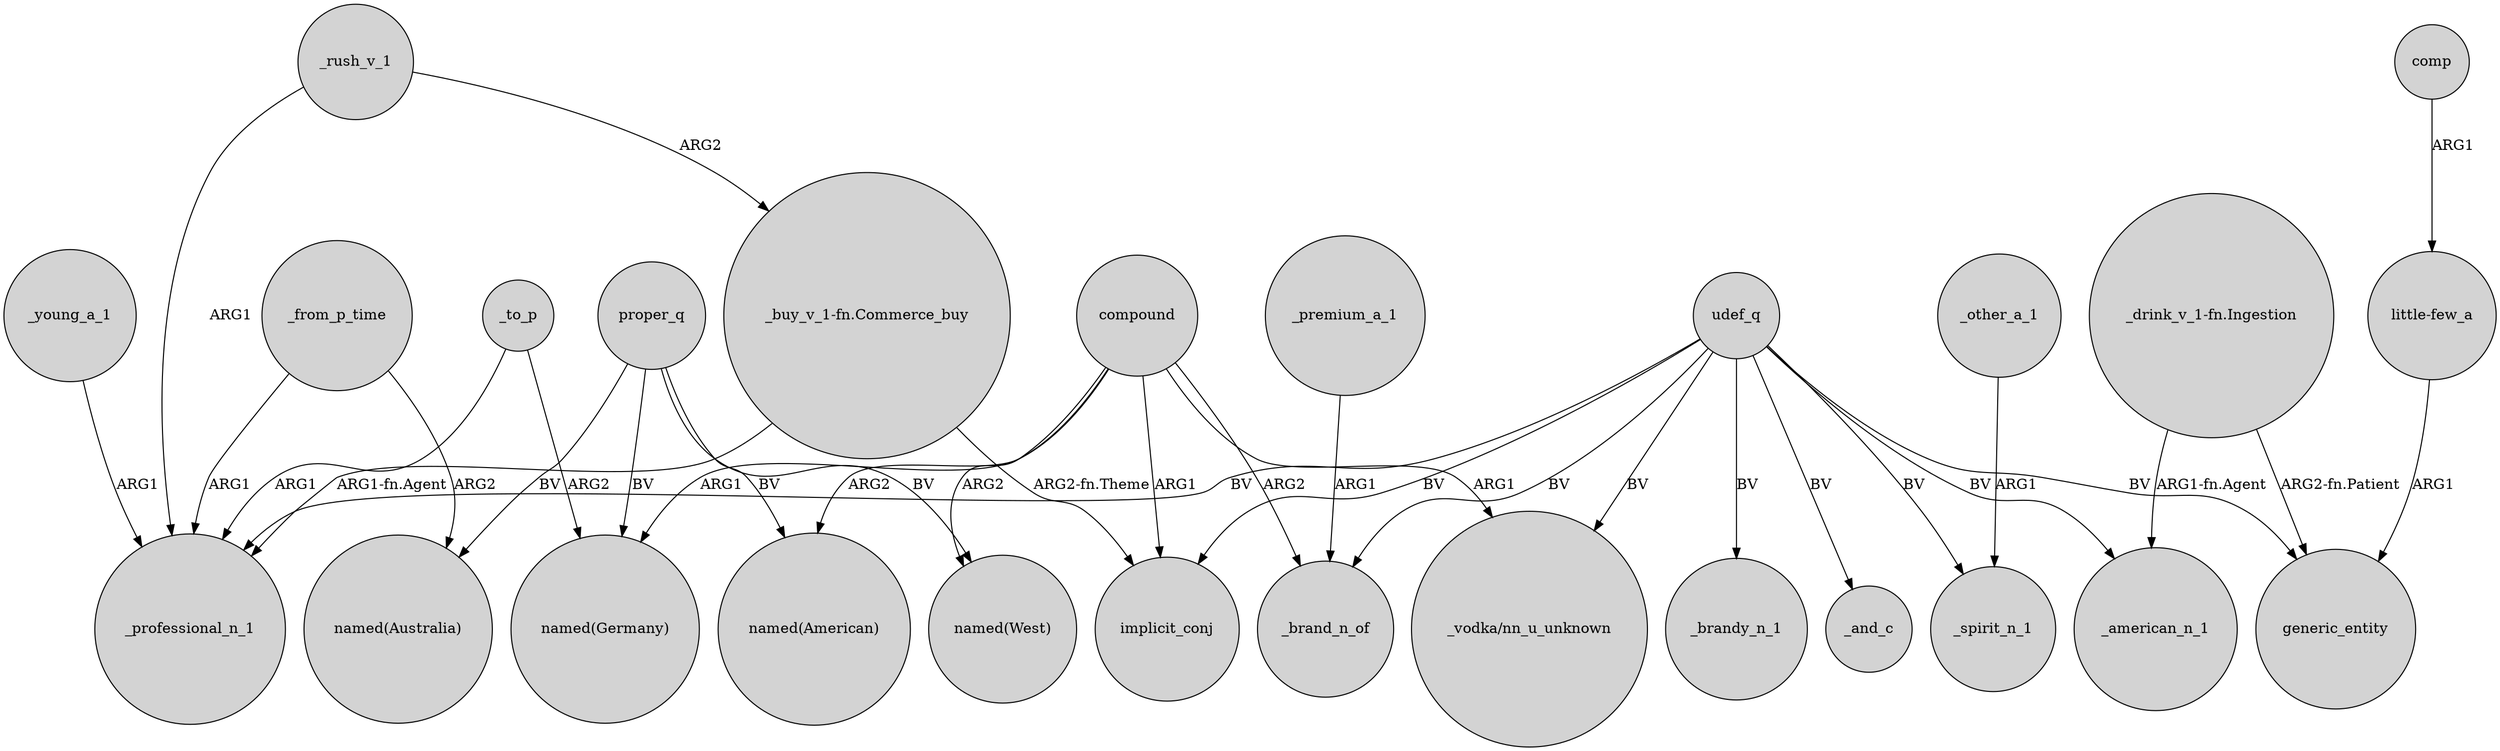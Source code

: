digraph {
	node [shape=circle style=filled]
	_to_p -> _professional_n_1 [label=ARG1]
	udef_q -> "_vodka/nn_u_unknown" [label=BV]
	compound -> "named(West)" [label=ARG2]
	udef_q -> generic_entity [label=BV]
	proper_q -> "named(Germany)" [label=BV]
	proper_q -> "named(American)" [label=BV]
	_rush_v_1 -> _professional_n_1 [label=ARG1]
	_from_p_time -> "named(Australia)" [label=ARG2]
	"_buy_v_1-fn.Commerce_buy" -> _professional_n_1 [label="ARG1-fn.Agent"]
	_to_p -> "named(Germany)" [label=ARG2]
	compound -> _brand_n_of [label=ARG2]
	proper_q -> "named(West)" [label=BV]
	_premium_a_1 -> _brand_n_of [label=ARG1]
	udef_q -> implicit_conj [label=BV]
	compound -> "named(American)" [label=ARG2]
	compound -> "_vodka/nn_u_unknown" [label=ARG1]
	_young_a_1 -> _professional_n_1 [label=ARG1]
	_rush_v_1 -> "_buy_v_1-fn.Commerce_buy" [label=ARG2]
	_other_a_1 -> _spirit_n_1 [label=ARG1]
	"_drink_v_1-fn.Ingestion" -> _american_n_1 [label="ARG1-fn.Agent"]
	compound -> "named(Germany)" [label=ARG1]
	compound -> implicit_conj [label=ARG1]
	comp -> "little-few_a" [label=ARG1]
	udef_q -> _professional_n_1 [label=BV]
	udef_q -> _brandy_n_1 [label=BV]
	udef_q -> _american_n_1 [label=BV]
	"_drink_v_1-fn.Ingestion" -> generic_entity [label="ARG2-fn.Patient"]
	udef_q -> _brand_n_of [label=BV]
	"_buy_v_1-fn.Commerce_buy" -> implicit_conj [label="ARG2-fn.Theme"]
	udef_q -> _and_c [label=BV]
	udef_q -> _spirit_n_1 [label=BV]
	_from_p_time -> _professional_n_1 [label=ARG1]
	proper_q -> "named(Australia)" [label=BV]
	"little-few_a" -> generic_entity [label=ARG1]
}
